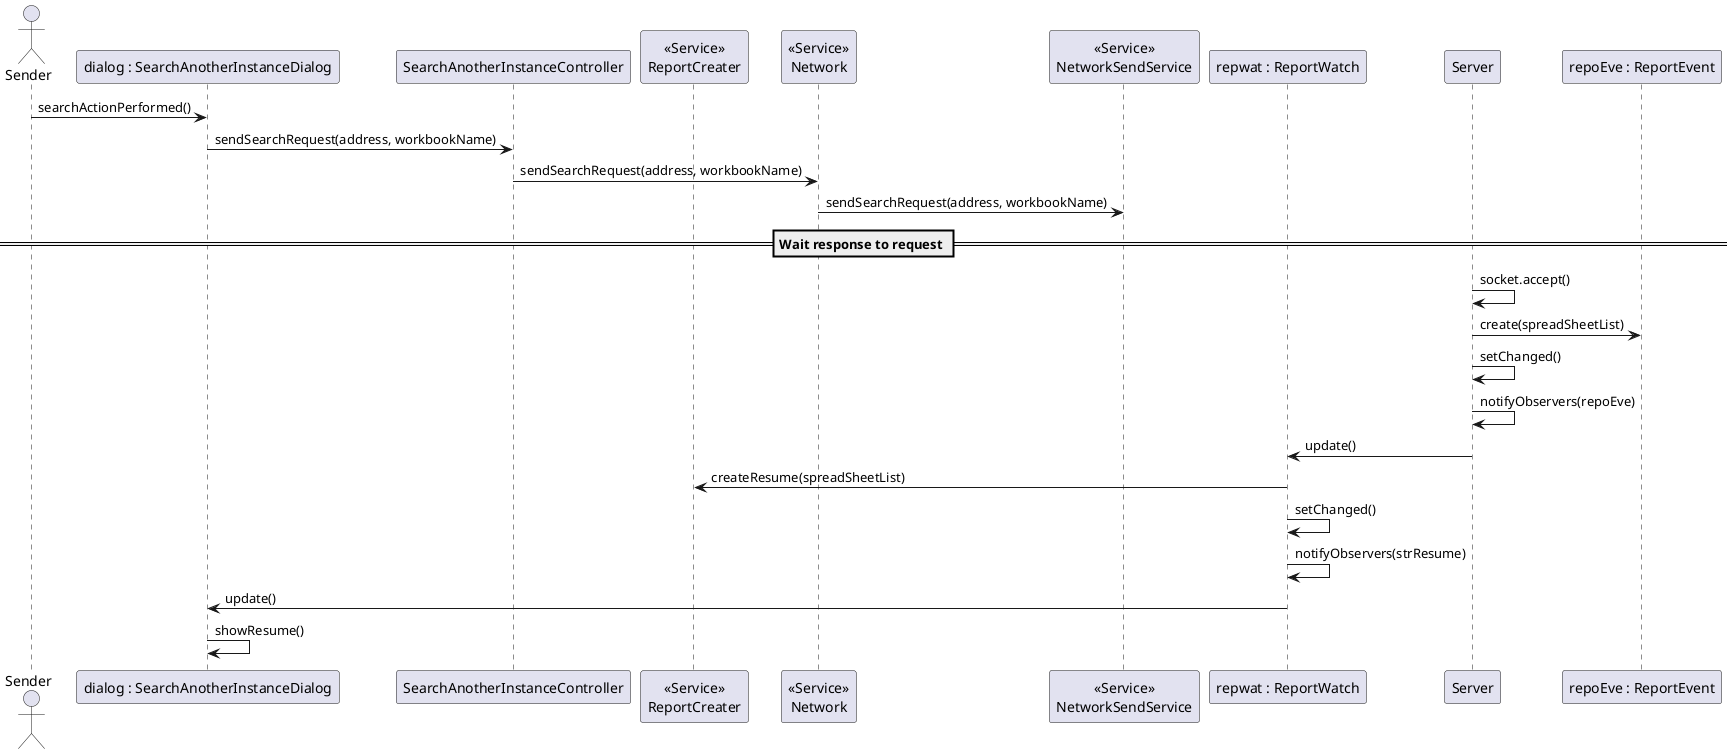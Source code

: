 @startuml doc-files/sequence_diagram.png
actor Sender as user
participant "dialog : SearchAnotherInstanceDialog" as said
participant "SearchAnotherInstanceController" as saic
participant "<<Service>>\nReportCreater" as repCrea
participant "<<Service>>\nNetwork" as net
participant "<<Service>>\nNetworkSendService" as netSen
participant "repwat : ReportWatch" as repWat
participant "Server" as serv
participant "repoEve : ReportEvent" as repoEve
user -> said : searchActionPerformed()
said -> saic : sendSearchRequest(address, workbookName)
saic -> net : sendSearchRequest(address, workbookName)
net -> netSen : sendSearchRequest(address, workbookName)
== Wait response to request ==
serv -> serv : socket.accept()
serv -> repoEve : create(spreadSheetList)
serv -> serv : setChanged()
serv -> serv : notifyObservers(repoEve)
serv -> repWat : update()
repWat -> repCrea : createResume(spreadSheetList)
repWat -> repWat : setChanged()
repWat -> repWat : notifyObservers(strResume)
repWat -> said : update()
said -> said : showResume()
@enduml